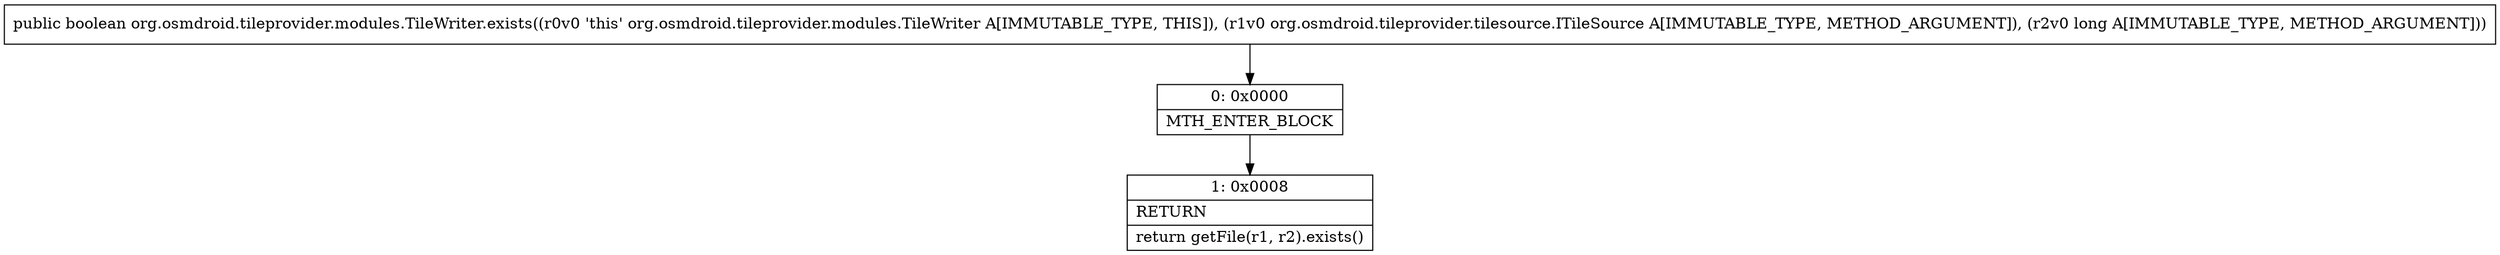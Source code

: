 digraph "CFG fororg.osmdroid.tileprovider.modules.TileWriter.exists(Lorg\/osmdroid\/tileprovider\/tilesource\/ITileSource;J)Z" {
Node_0 [shape=record,label="{0\:\ 0x0000|MTH_ENTER_BLOCK\l}"];
Node_1 [shape=record,label="{1\:\ 0x0008|RETURN\l|return getFile(r1, r2).exists()\l}"];
MethodNode[shape=record,label="{public boolean org.osmdroid.tileprovider.modules.TileWriter.exists((r0v0 'this' org.osmdroid.tileprovider.modules.TileWriter A[IMMUTABLE_TYPE, THIS]), (r1v0 org.osmdroid.tileprovider.tilesource.ITileSource A[IMMUTABLE_TYPE, METHOD_ARGUMENT]), (r2v0 long A[IMMUTABLE_TYPE, METHOD_ARGUMENT])) }"];
MethodNode -> Node_0;
Node_0 -> Node_1;
}

